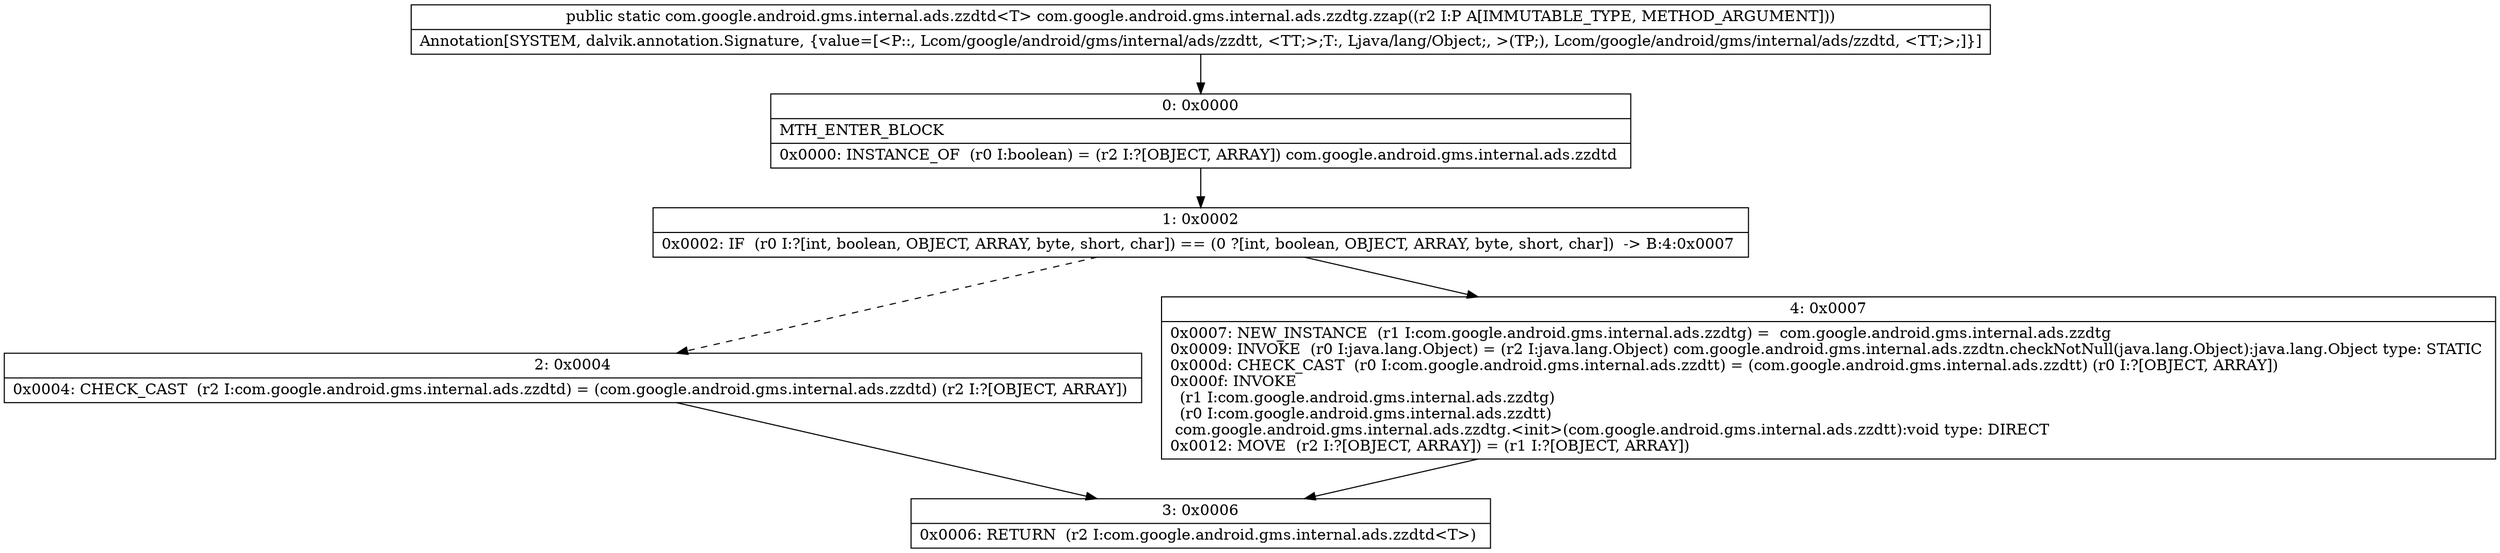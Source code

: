 digraph "CFG forcom.google.android.gms.internal.ads.zzdtg.zzap(Lcom\/google\/android\/gms\/internal\/ads\/zzdtt;)Lcom\/google\/android\/gms\/internal\/ads\/zzdtd;" {
Node_0 [shape=record,label="{0\:\ 0x0000|MTH_ENTER_BLOCK\l|0x0000: INSTANCE_OF  (r0 I:boolean) = (r2 I:?[OBJECT, ARRAY]) com.google.android.gms.internal.ads.zzdtd \l}"];
Node_1 [shape=record,label="{1\:\ 0x0002|0x0002: IF  (r0 I:?[int, boolean, OBJECT, ARRAY, byte, short, char]) == (0 ?[int, boolean, OBJECT, ARRAY, byte, short, char])  \-\> B:4:0x0007 \l}"];
Node_2 [shape=record,label="{2\:\ 0x0004|0x0004: CHECK_CAST  (r2 I:com.google.android.gms.internal.ads.zzdtd) = (com.google.android.gms.internal.ads.zzdtd) (r2 I:?[OBJECT, ARRAY]) \l}"];
Node_3 [shape=record,label="{3\:\ 0x0006|0x0006: RETURN  (r2 I:com.google.android.gms.internal.ads.zzdtd\<T\>) \l}"];
Node_4 [shape=record,label="{4\:\ 0x0007|0x0007: NEW_INSTANCE  (r1 I:com.google.android.gms.internal.ads.zzdtg) =  com.google.android.gms.internal.ads.zzdtg \l0x0009: INVOKE  (r0 I:java.lang.Object) = (r2 I:java.lang.Object) com.google.android.gms.internal.ads.zzdtn.checkNotNull(java.lang.Object):java.lang.Object type: STATIC \l0x000d: CHECK_CAST  (r0 I:com.google.android.gms.internal.ads.zzdtt) = (com.google.android.gms.internal.ads.zzdtt) (r0 I:?[OBJECT, ARRAY]) \l0x000f: INVOKE  \l  (r1 I:com.google.android.gms.internal.ads.zzdtg)\l  (r0 I:com.google.android.gms.internal.ads.zzdtt)\l com.google.android.gms.internal.ads.zzdtg.\<init\>(com.google.android.gms.internal.ads.zzdtt):void type: DIRECT \l0x0012: MOVE  (r2 I:?[OBJECT, ARRAY]) = (r1 I:?[OBJECT, ARRAY]) \l}"];
MethodNode[shape=record,label="{public static com.google.android.gms.internal.ads.zzdtd\<T\> com.google.android.gms.internal.ads.zzdtg.zzap((r2 I:P A[IMMUTABLE_TYPE, METHOD_ARGUMENT]))  | Annotation[SYSTEM, dalvik.annotation.Signature, \{value=[\<P::, Lcom\/google\/android\/gms\/internal\/ads\/zzdtt, \<TT;\>;T:, Ljava\/lang\/Object;, \>(TP;), Lcom\/google\/android\/gms\/internal\/ads\/zzdtd, \<TT;\>;]\}]\l}"];
MethodNode -> Node_0;
Node_0 -> Node_1;
Node_1 -> Node_2[style=dashed];
Node_1 -> Node_4;
Node_2 -> Node_3;
Node_4 -> Node_3;
}

